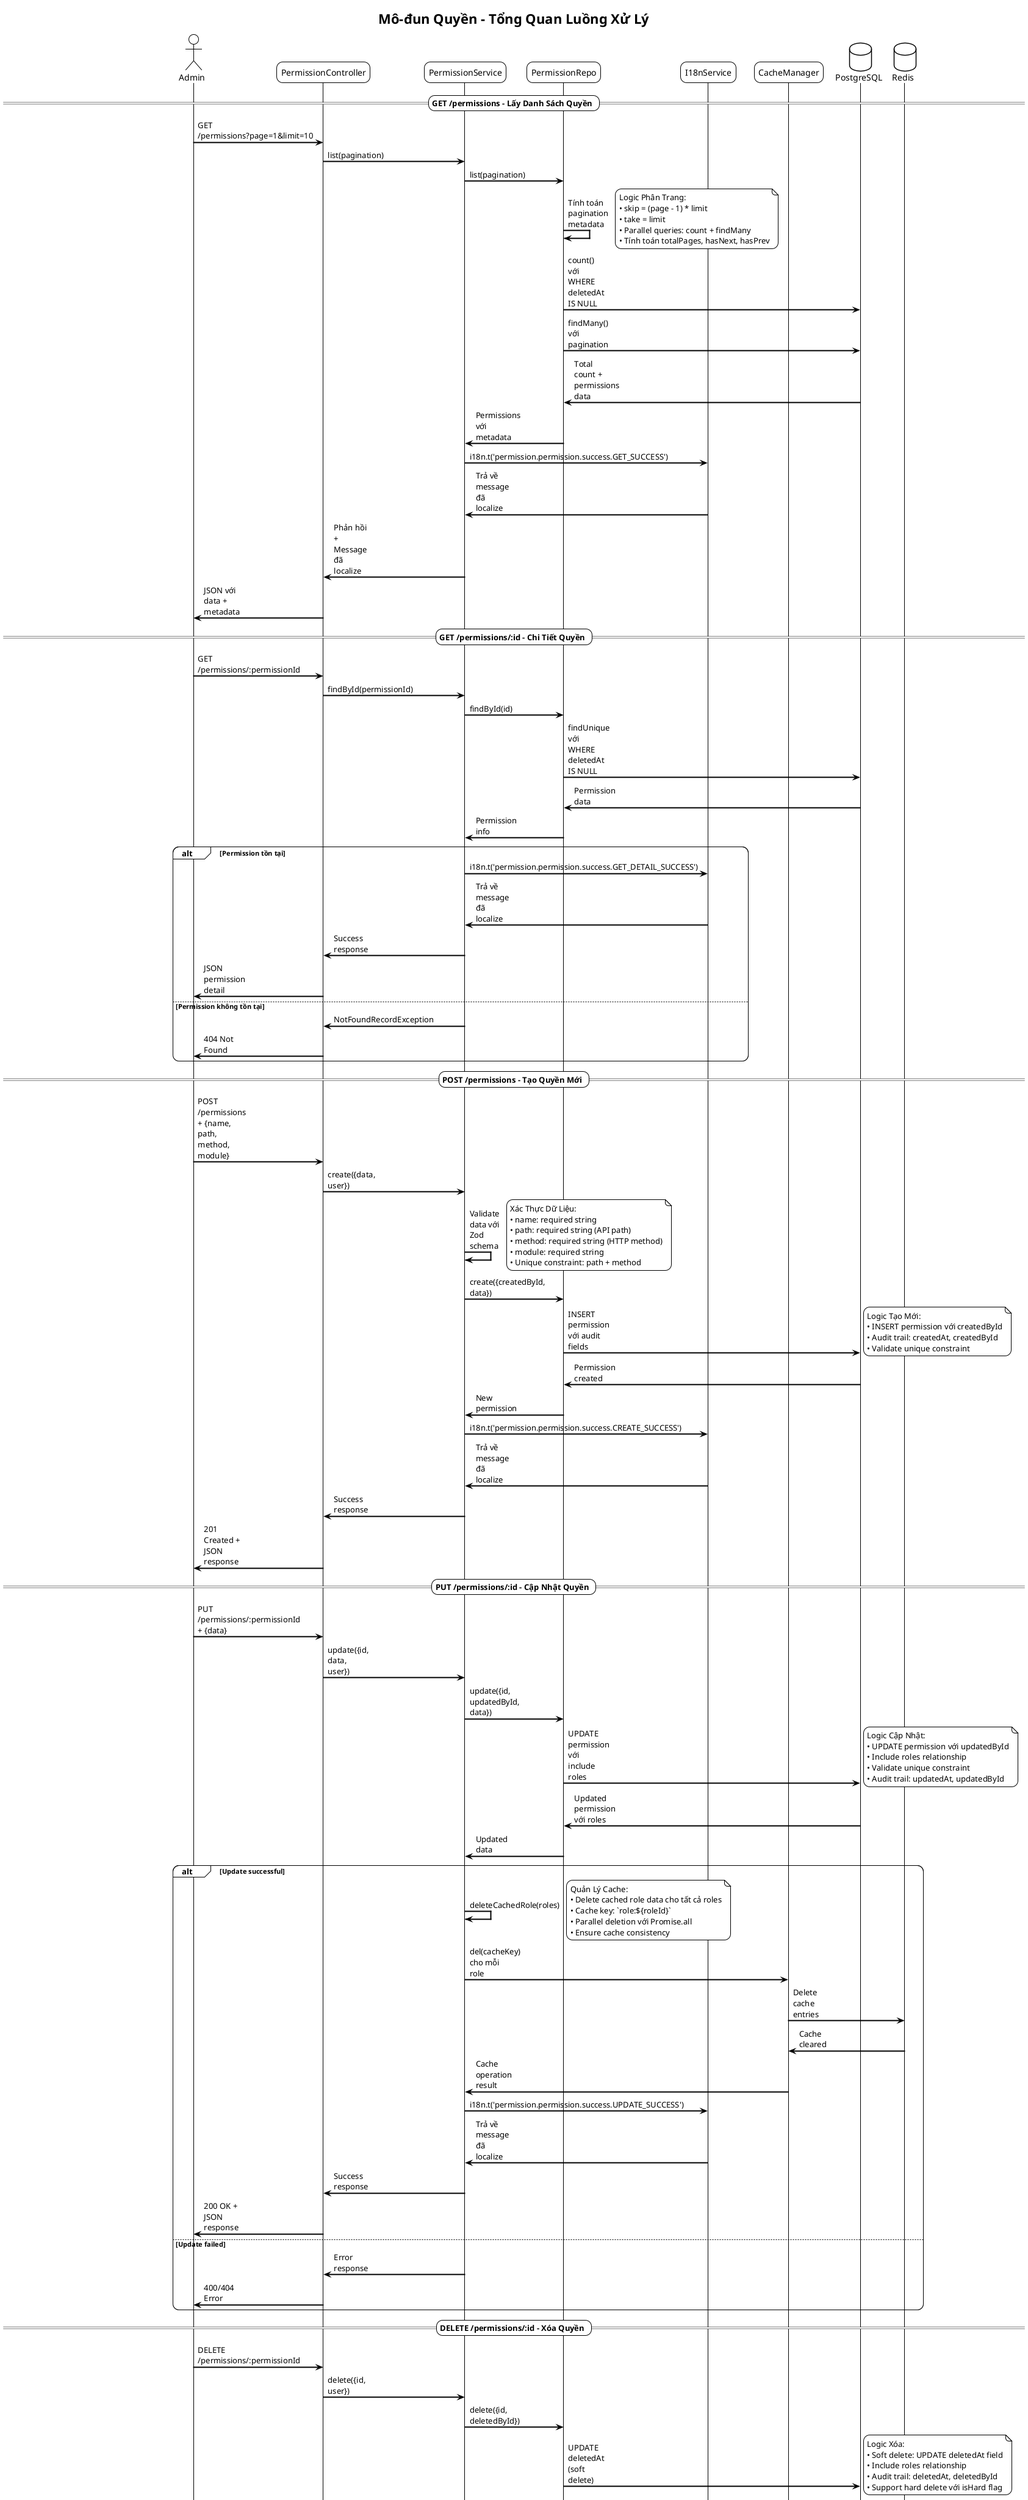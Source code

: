 @startuml Permission Module - Sequence Overview
!theme plain
skinparam backgroundColor #FFFFFF
skinparam sequenceArrowThickness 2
skinparam roundcorner 20
skinparam maxmessagesize 60

title Mô-đun Quyền - Tổng Quan Luồng Xử Lý
note top : Hệ thống quản lý quyền với cache management và role relationships

actor "Admin" as Admin
participant "PermissionController" as PC
participant "PermissionService" as PS
participant "PermissionRepo" as PR
participant "I18nService" as IS
participant "CacheManager" as CM
database "PostgreSQL" as DB
database "Redis" as RD

== GET /permissions - Lấy Danh Sách Quyền ==
Admin -> PC: GET /permissions?page=1&limit=10
PC -> PS: list(pagination)

PS -> PR: list(pagination)
PR -> PR: Tính toán pagination metadata
note right
Logic Phân Trang:
• skip = (page - 1) * limit
• take = limit
• Parallel queries: count + findMany
• Tính toán totalPages, hasNext, hasPrev
end note

PR -> DB: count() với WHERE deletedAt IS NULL
PR -> DB: findMany() với pagination
DB -> PR: Total count + permissions data
PR -> PS: Permissions với metadata
PS -> IS: i18n.t('permission.permission.success.GET_SUCCESS')
IS -> PS: Trả về message đã localize
PS -> PC: Phản hồi + Message đã localize
PC -> Admin: JSON với data + metadata

== GET /permissions/:id - Chi Tiết Quyền ==
Admin -> PC: GET /permissions/:permissionId
PC -> PS: findById(permissionId)

PS -> PR: findById(id)
PR -> DB: findUnique với WHERE deletedAt IS NULL
DB -> PR: Permission data
PR -> PS: Permission info

alt Permission tồn tại
    PS -> IS: i18n.t('permission.permission.success.GET_DETAIL_SUCCESS')
    IS -> PS: Trả về message đã localize
    PS -> PC: Success response
    PC -> Admin: JSON permission detail
else Permission không tồn tại
    PS -> PC: NotFoundRecordException
    PC -> Admin: 404 Not Found
end

== POST /permissions - Tạo Quyền Mới ==
Admin -> PC: POST /permissions + {name, path, method, module}
PC -> PS: create({data, user})

PS -> PS: Validate data với Zod schema
note right
Xác Thực Dữ Liệu:
• name: required string
• path: required string (API path)
• method: required string (HTTP method)
• module: required string
• Unique constraint: path + method
end note

PS -> PR: create({createdById, data})
PR -> DB: INSERT permission với audit fields
note right
Logic Tạo Mới:
• INSERT permission với createdById
• Audit trail: createdAt, createdById
• Validate unique constraint
end note
DB -> PR: Permission created
PR -> PS: New permission
PS -> IS: i18n.t('permission.permission.success.CREATE_SUCCESS')
IS -> PS: Trả về message đã localize
PS -> PC: Success response
PC -> Admin: 201 Created + JSON response

== PUT /permissions/:id - Cập Nhật Quyền ==
Admin -> PC: PUT /permissions/:permissionId + {data}
PC -> PS: update({id, data, user})

PS -> PR: update({id, updatedById, data})
PR -> DB: UPDATE permission với include roles
note right
Logic Cập Nhật:
• UPDATE permission với updatedById
• Include roles relationship
• Validate unique constraint
• Audit trail: updatedAt, updatedById
end note
DB -> PR: Updated permission với roles
PR -> PS: Updated data

alt Update successful
    PS -> PS: deleteCachedRole(roles)
    note right
    Quản Lý Cache:
    • Delete cached role data cho tất cả roles
    • Cache key: `role:${roleId}`
    • Parallel deletion với Promise.all
    • Ensure cache consistency
    end note
    PS -> CM: del(cacheKey) cho mỗi role
    CM -> RD: Delete cache entries
    RD -> CM: Cache cleared
    CM -> PS: Cache operation result
    PS -> IS: i18n.t('permission.permission.success.UPDATE_SUCCESS')
    IS -> PS: Trả về message đã localize
    PS -> PC: Success response
    PC -> Admin: 200 OK + JSON response
else Update failed
    PS -> PC: Error response
    PC -> Admin: 400/404 Error
end

== DELETE /permissions/:id - Xóa Quyền ==
Admin -> PC: DELETE /permissions/:permissionId
PC -> PS: delete({id, user})

PS -> PR: delete({id, deletedById})
PR -> DB: UPDATE deletedAt (soft delete)
note right
Logic Xóa:
• Soft delete: UPDATE deletedAt field
• Include roles relationship
• Audit trail: deletedAt, deletedById
• Support hard delete với isHard flag
end note
DB -> PR: Permission marked deleted với roles
PR -> PS: Deleted data

alt Delete successful
    PS -> PS: deleteCachedRole(roles)
    PS -> CM: del(cacheKey) cho mỗi role
    CM -> RD: Delete cache entries
    RD -> CM: Cache cleared
    CM -> PS: Cache operation result
    PS -> IS: i18n.t('permission.permission.success.DELETE_SUCCESS')
    IS -> PS: Trả về message đã localize
    PS -> PC: Success response
    PC -> Admin: 200 OK + message
else Delete failed
    PS -> PC: Error response
    PC -> Admin: 404 Not Found
end

== Xử Lý Lỗi & Validation ==
alt Lỗi unique constraint
    PS -> PC: PermissionAlreadyExistsException
    PC -> Admin: 422 Unprocessable Entity
    note right
    Lỗi Unique Constraint:
    • path + method combination đã tồn tại
    • Duplicate permission không được phép
    • Clear error message cho user
    end note

else Lỗi không tìm thấy
    PS -> PC: NotFoundRecordException
    PC -> Admin: 404 Not Found

else Lỗi validation dữ liệu
    PS -> PC: ValidationException
    PC -> Admin: 422 Unprocessable Entity

else Lỗi database
    PS -> PC: DatabaseException
    PC -> Admin: 500 Internal Server Error
end

== Cache Management ==
alt Cache operations
    PS -> CM: del(cacheKey)
    note right
    Thao Tác Cache:
    • Delete role cache khi permission thay đổi
    • Cache key format: `role:${roleId}`
    • Parallel deletion với Promise.all
    • Ensure data consistency
    end note
    CM -> RD: Delete cache entries
    RD -> CM: Cache operation result
    CM -> PS: Cache operation result
end

== Trả Kết Quả ==
PS -> IS: i18n.t('permission.permission.success.XXX')
IS -> PS: Trả về message đã localize
PS -> PC: Phản hồi + Message đã localize
PC -> Admin: JSON Response với metadata đầy đủ

note bottom
**Đặc điểm chính của module Permission:**
• CRUD operations đầy đủ với audit trail
• Soft delete pattern với hard delete option
• Cache management cho role relationships
• Unique constraint validation (path + method)
• Pagination với metadata đầy đủ
• Multi-language support
• Comprehensive error handling
• Role relationship management
end note

@enduml
